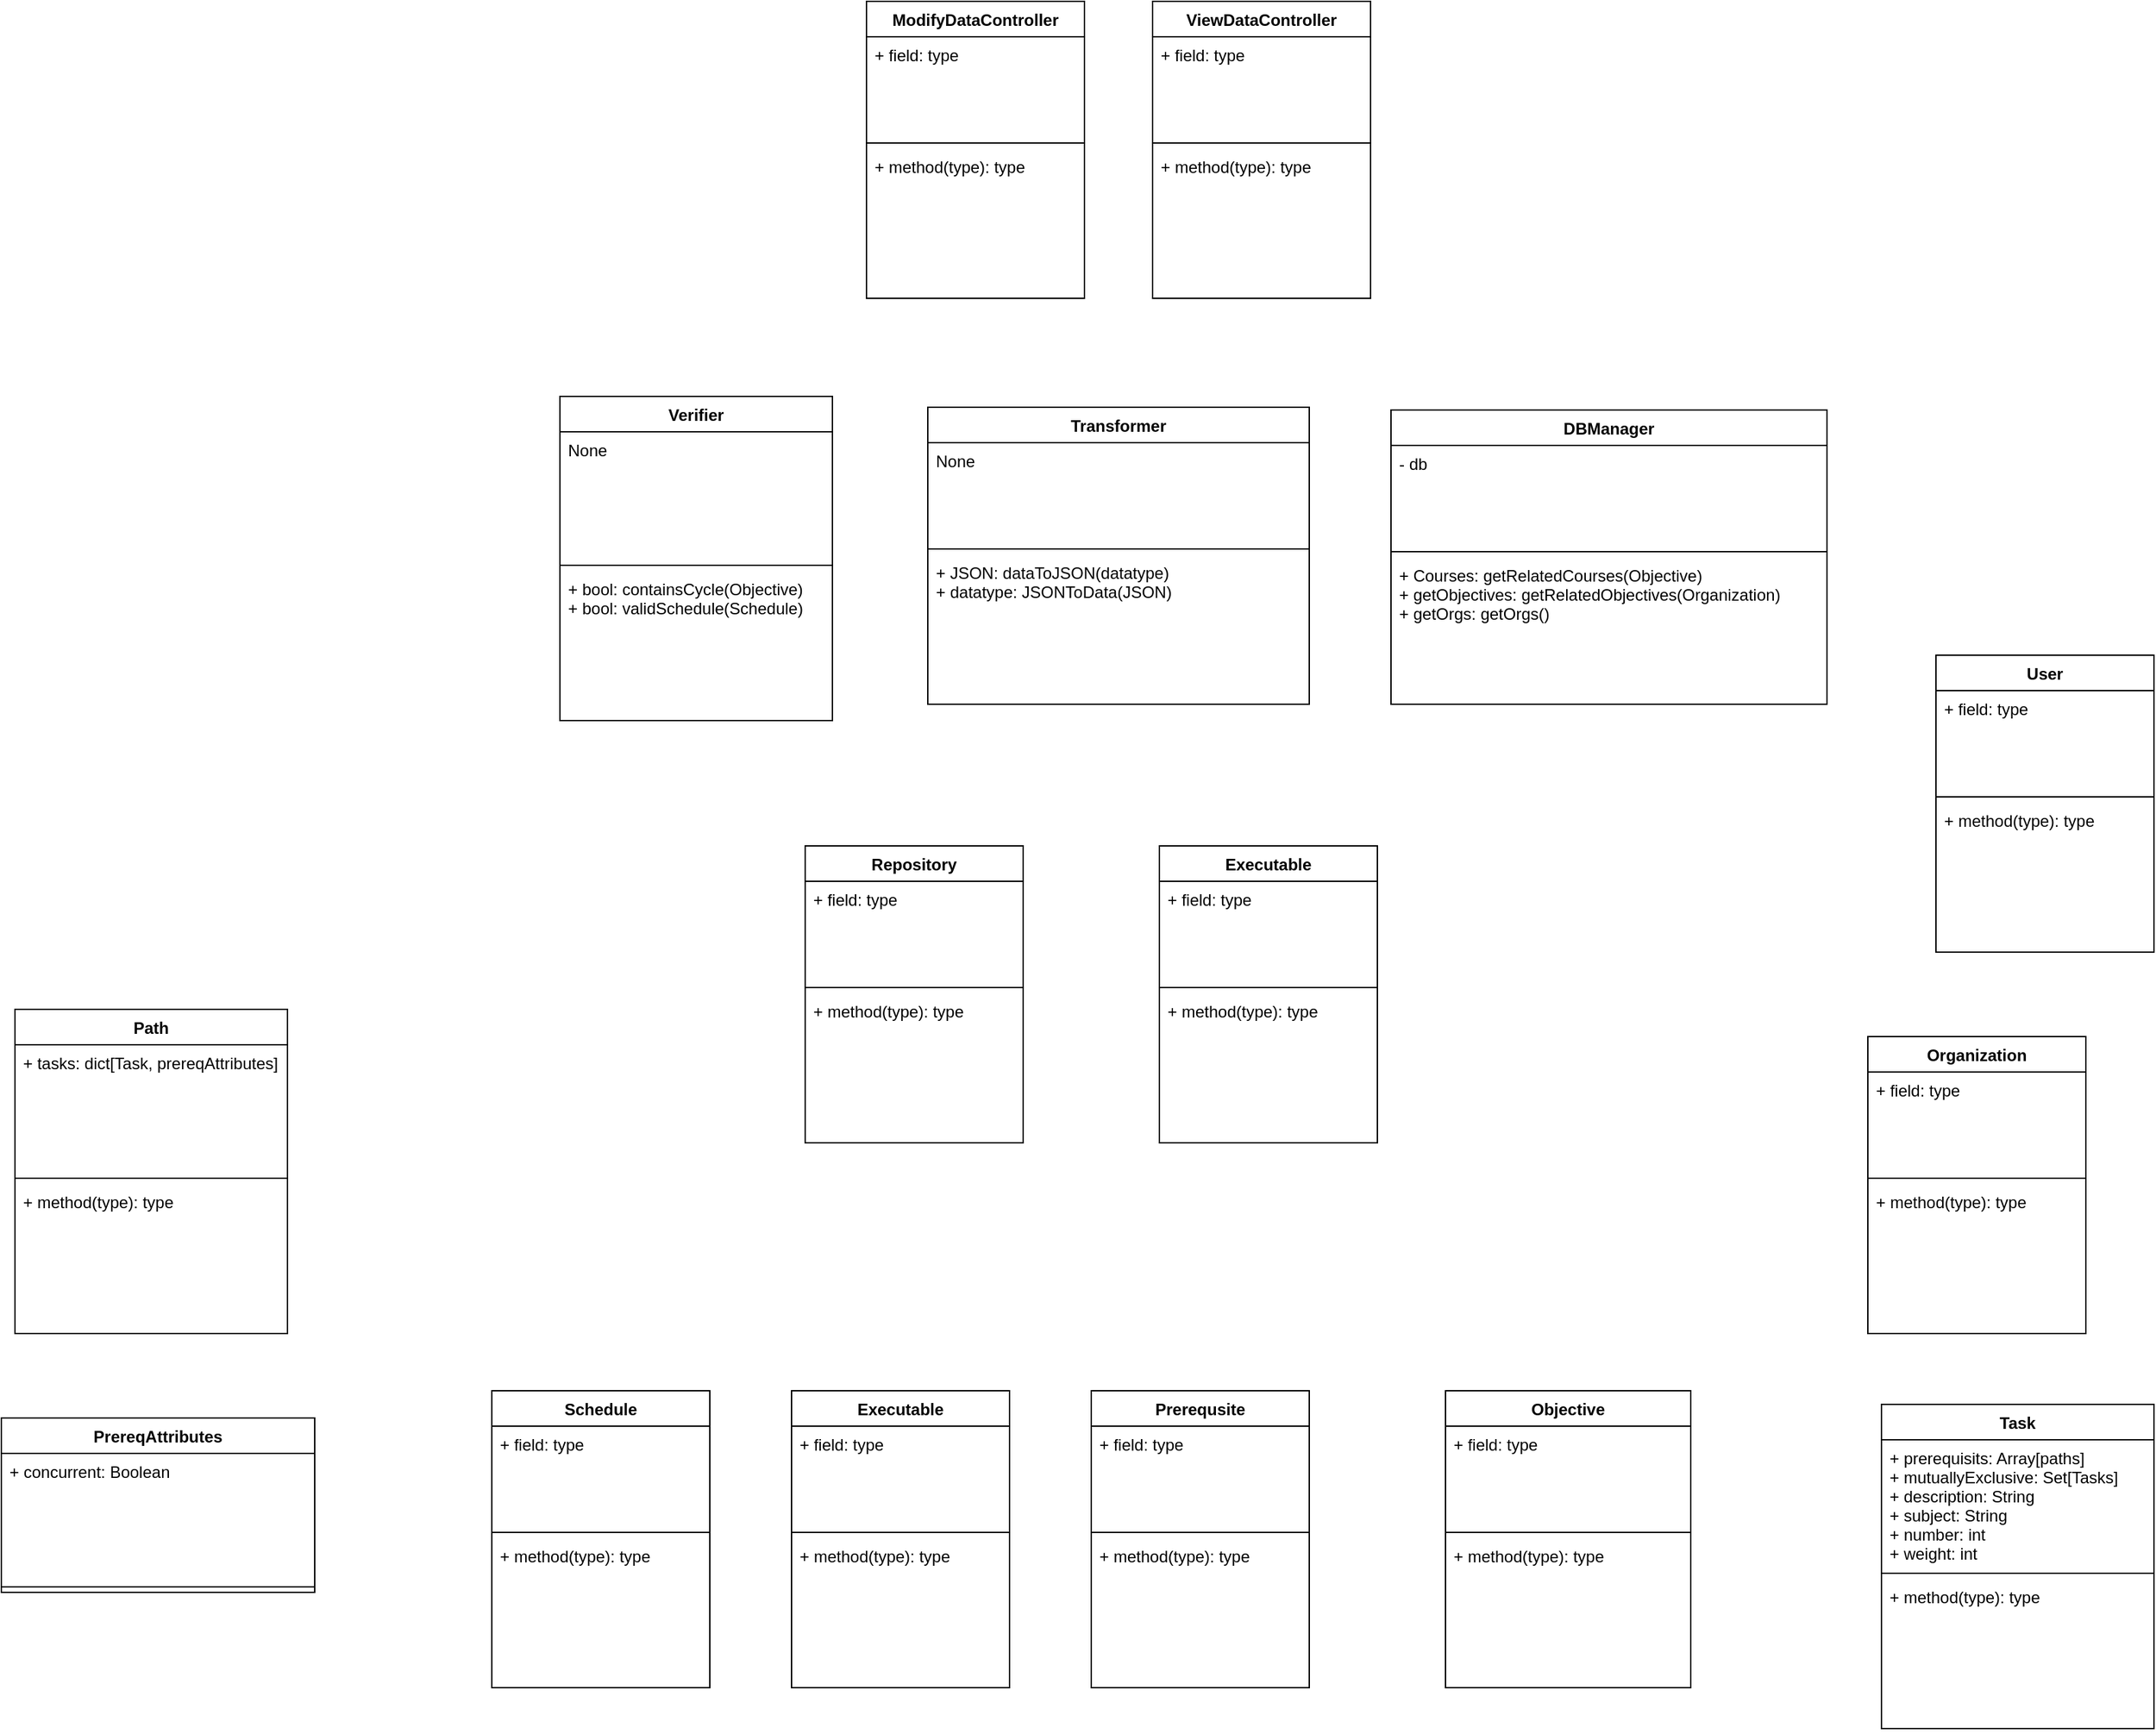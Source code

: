 <mxfile version="19.0.2" type="device"><diagram id="bbCU0VkbhY1Hgf-dkS2y" name="Page-1"><mxGraphModel dx="1822" dy="1673" grid="1" gridSize="10" guides="1" tooltips="1" connect="1" arrows="1" fold="1" page="0" pageScale="1" pageWidth="850" pageHeight="1100" math="0" shadow="0"><root><mxCell id="0"/><mxCell id="1" parent="0"/><mxCell id="4WEtXTygYSFlUMNQ7nrB-1" value="Schedule" style="swimlane;fontStyle=1;align=center;verticalAlign=top;childLayout=stackLayout;horizontal=1;startSize=26;horizontalStack=0;resizeParent=1;resizeParentMax=0;resizeLast=0;collapsible=1;marginBottom=0;" parent="1" vertex="1"><mxGeometry x="20" y="400" width="160" height="218" as="geometry"/></mxCell><mxCell id="4WEtXTygYSFlUMNQ7nrB-2" value="+ field: type" style="text;strokeColor=none;fillColor=none;align=left;verticalAlign=top;spacingLeft=4;spacingRight=4;overflow=hidden;rotatable=0;points=[[0,0.5],[1,0.5]];portConstraint=eastwest;" parent="4WEtXTygYSFlUMNQ7nrB-1" vertex="1"><mxGeometry y="26" width="160" height="74" as="geometry"/></mxCell><mxCell id="4WEtXTygYSFlUMNQ7nrB-3" value="" style="line;strokeWidth=1;fillColor=none;align=left;verticalAlign=middle;spacingTop=-1;spacingLeft=3;spacingRight=3;rotatable=0;labelPosition=right;points=[];portConstraint=eastwest;" parent="4WEtXTygYSFlUMNQ7nrB-1" vertex="1"><mxGeometry y="100" width="160" height="8" as="geometry"/></mxCell><mxCell id="4WEtXTygYSFlUMNQ7nrB-4" value="+ method(type): type" style="text;strokeColor=none;fillColor=none;align=left;verticalAlign=top;spacingLeft=4;spacingRight=4;overflow=hidden;rotatable=0;points=[[0,0.5],[1,0.5]];portConstraint=eastwest;" parent="4WEtXTygYSFlUMNQ7nrB-1" vertex="1"><mxGeometry y="108" width="160" height="110" as="geometry"/></mxCell><mxCell id="4WEtXTygYSFlUMNQ7nrB-5" value="Executable" style="swimlane;fontStyle=1;align=center;verticalAlign=top;childLayout=stackLayout;horizontal=1;startSize=26;horizontalStack=0;resizeParent=1;resizeParentMax=0;resizeLast=0;collapsible=1;marginBottom=0;" parent="1" vertex="1"><mxGeometry x="240" y="400" width="160" height="218" as="geometry"/></mxCell><mxCell id="4WEtXTygYSFlUMNQ7nrB-6" value="+ field: type" style="text;strokeColor=none;fillColor=none;align=left;verticalAlign=top;spacingLeft=4;spacingRight=4;overflow=hidden;rotatable=0;points=[[0,0.5],[1,0.5]];portConstraint=eastwest;" parent="4WEtXTygYSFlUMNQ7nrB-5" vertex="1"><mxGeometry y="26" width="160" height="74" as="geometry"/></mxCell><mxCell id="4WEtXTygYSFlUMNQ7nrB-7" value="" style="line;strokeWidth=1;fillColor=none;align=left;verticalAlign=middle;spacingTop=-1;spacingLeft=3;spacingRight=3;rotatable=0;labelPosition=right;points=[];portConstraint=eastwest;" parent="4WEtXTygYSFlUMNQ7nrB-5" vertex="1"><mxGeometry y="100" width="160" height="8" as="geometry"/></mxCell><mxCell id="4WEtXTygYSFlUMNQ7nrB-8" value="+ method(type): type" style="text;strokeColor=none;fillColor=none;align=left;verticalAlign=top;spacingLeft=4;spacingRight=4;overflow=hidden;rotatable=0;points=[[0,0.5],[1,0.5]];portConstraint=eastwest;" parent="4WEtXTygYSFlUMNQ7nrB-5" vertex="1"><mxGeometry y="108" width="160" height="110" as="geometry"/></mxCell><mxCell id="4WEtXTygYSFlUMNQ7nrB-9" value="Prerequsite" style="swimlane;fontStyle=1;align=center;verticalAlign=top;childLayout=stackLayout;horizontal=1;startSize=26;horizontalStack=0;resizeParent=1;resizeParentMax=0;resizeLast=0;collapsible=1;marginBottom=0;" parent="1" vertex="1"><mxGeometry x="460" y="400" width="160" height="218" as="geometry"/></mxCell><mxCell id="4WEtXTygYSFlUMNQ7nrB-10" value="+ field: type" style="text;strokeColor=none;fillColor=none;align=left;verticalAlign=top;spacingLeft=4;spacingRight=4;overflow=hidden;rotatable=0;points=[[0,0.5],[1,0.5]];portConstraint=eastwest;" parent="4WEtXTygYSFlUMNQ7nrB-9" vertex="1"><mxGeometry y="26" width="160" height="74" as="geometry"/></mxCell><mxCell id="4WEtXTygYSFlUMNQ7nrB-11" value="" style="line;strokeWidth=1;fillColor=none;align=left;verticalAlign=middle;spacingTop=-1;spacingLeft=3;spacingRight=3;rotatable=0;labelPosition=right;points=[];portConstraint=eastwest;" parent="4WEtXTygYSFlUMNQ7nrB-9" vertex="1"><mxGeometry y="100" width="160" height="8" as="geometry"/></mxCell><mxCell id="4WEtXTygYSFlUMNQ7nrB-12" value="+ method(type): type" style="text;strokeColor=none;fillColor=none;align=left;verticalAlign=top;spacingLeft=4;spacingRight=4;overflow=hidden;rotatable=0;points=[[0,0.5],[1,0.5]];portConstraint=eastwest;" parent="4WEtXTygYSFlUMNQ7nrB-9" vertex="1"><mxGeometry y="108" width="160" height="110" as="geometry"/></mxCell><mxCell id="4WEtXTygYSFlUMNQ7nrB-13" value="Task" style="swimlane;fontStyle=1;align=center;verticalAlign=top;childLayout=stackLayout;horizontal=1;startSize=26;horizontalStack=0;resizeParent=1;resizeParentMax=0;resizeLast=0;collapsible=1;marginBottom=0;" parent="1" vertex="1"><mxGeometry x="1040" y="410" width="200" height="238" as="geometry"/></mxCell><mxCell id="4WEtXTygYSFlUMNQ7nrB-14" value="+ prerequisits: Array[paths]&#10;+ mutuallyExclusive: Set[Tasks]&#10;+ description: String&#10;+ subject: String&#10;+ number: int&#10;+ weight: int&#10;" style="text;strokeColor=none;fillColor=none;align=left;verticalAlign=top;spacingLeft=4;spacingRight=4;overflow=hidden;rotatable=0;points=[[0,0.5],[1,0.5]];portConstraint=eastwest;" parent="4WEtXTygYSFlUMNQ7nrB-13" vertex="1"><mxGeometry y="26" width="200" height="94" as="geometry"/></mxCell><mxCell id="4WEtXTygYSFlUMNQ7nrB-15" value="" style="line;strokeWidth=1;fillColor=none;align=left;verticalAlign=middle;spacingTop=-1;spacingLeft=3;spacingRight=3;rotatable=0;labelPosition=right;points=[];portConstraint=eastwest;" parent="4WEtXTygYSFlUMNQ7nrB-13" vertex="1"><mxGeometry y="120" width="200" height="8" as="geometry"/></mxCell><mxCell id="4WEtXTygYSFlUMNQ7nrB-16" value="+ method(type): type" style="text;strokeColor=none;fillColor=none;align=left;verticalAlign=top;spacingLeft=4;spacingRight=4;overflow=hidden;rotatable=0;points=[[0,0.5],[1,0.5]];portConstraint=eastwest;" parent="4WEtXTygYSFlUMNQ7nrB-13" vertex="1"><mxGeometry y="128" width="200" height="110" as="geometry"/></mxCell><mxCell id="4WEtXTygYSFlUMNQ7nrB-17" value="Objective" style="swimlane;fontStyle=1;align=center;verticalAlign=top;childLayout=stackLayout;horizontal=1;startSize=26;horizontalStack=0;resizeParent=1;resizeParentMax=0;resizeLast=0;collapsible=1;marginBottom=0;" parent="1" vertex="1"><mxGeometry x="720" y="400" width="180" height="218" as="geometry"/></mxCell><mxCell id="4WEtXTygYSFlUMNQ7nrB-18" value="+ field: type" style="text;strokeColor=none;fillColor=none;align=left;verticalAlign=top;spacingLeft=4;spacingRight=4;overflow=hidden;rotatable=0;points=[[0,0.5],[1,0.5]];portConstraint=eastwest;" parent="4WEtXTygYSFlUMNQ7nrB-17" vertex="1"><mxGeometry y="26" width="180" height="74" as="geometry"/></mxCell><mxCell id="4WEtXTygYSFlUMNQ7nrB-19" value="" style="line;strokeWidth=1;fillColor=none;align=left;verticalAlign=middle;spacingTop=-1;spacingLeft=3;spacingRight=3;rotatable=0;labelPosition=right;points=[];portConstraint=eastwest;" parent="4WEtXTygYSFlUMNQ7nrB-17" vertex="1"><mxGeometry y="100" width="180" height="8" as="geometry"/></mxCell><mxCell id="4WEtXTygYSFlUMNQ7nrB-20" value="+ method(type): type" style="text;strokeColor=none;fillColor=none;align=left;verticalAlign=top;spacingLeft=4;spacingRight=4;overflow=hidden;rotatable=0;points=[[0,0.5],[1,0.5]];portConstraint=eastwest;" parent="4WEtXTygYSFlUMNQ7nrB-17" vertex="1"><mxGeometry y="108" width="180" height="110" as="geometry"/></mxCell><mxCell id="4WEtXTygYSFlUMNQ7nrB-21" value="Organization" style="swimlane;fontStyle=1;align=center;verticalAlign=top;childLayout=stackLayout;horizontal=1;startSize=26;horizontalStack=0;resizeParent=1;resizeParentMax=0;resizeLast=0;collapsible=1;marginBottom=0;" parent="1" vertex="1"><mxGeometry x="1030" y="140" width="160" height="218" as="geometry"/></mxCell><mxCell id="4WEtXTygYSFlUMNQ7nrB-22" value="+ field: type" style="text;strokeColor=none;fillColor=none;align=left;verticalAlign=top;spacingLeft=4;spacingRight=4;overflow=hidden;rotatable=0;points=[[0,0.5],[1,0.5]];portConstraint=eastwest;" parent="4WEtXTygYSFlUMNQ7nrB-21" vertex="1"><mxGeometry y="26" width="160" height="74" as="geometry"/></mxCell><mxCell id="4WEtXTygYSFlUMNQ7nrB-23" value="" style="line;strokeWidth=1;fillColor=none;align=left;verticalAlign=middle;spacingTop=-1;spacingLeft=3;spacingRight=3;rotatable=0;labelPosition=right;points=[];portConstraint=eastwest;" parent="4WEtXTygYSFlUMNQ7nrB-21" vertex="1"><mxGeometry y="100" width="160" height="8" as="geometry"/></mxCell><mxCell id="4WEtXTygYSFlUMNQ7nrB-24" value="+ method(type): type" style="text;strokeColor=none;fillColor=none;align=left;verticalAlign=top;spacingLeft=4;spacingRight=4;overflow=hidden;rotatable=0;points=[[0,0.5],[1,0.5]];portConstraint=eastwest;" parent="4WEtXTygYSFlUMNQ7nrB-21" vertex="1"><mxGeometry y="108" width="160" height="110" as="geometry"/></mxCell><mxCell id="4WEtXTygYSFlUMNQ7nrB-25" value="User" style="swimlane;fontStyle=1;align=center;verticalAlign=top;childLayout=stackLayout;horizontal=1;startSize=26;horizontalStack=0;resizeParent=1;resizeParentMax=0;resizeLast=0;collapsible=1;marginBottom=0;" parent="1" vertex="1"><mxGeometry x="1080" y="-140" width="160" height="218" as="geometry"/></mxCell><mxCell id="4WEtXTygYSFlUMNQ7nrB-26" value="+ field: type" style="text;strokeColor=none;fillColor=none;align=left;verticalAlign=top;spacingLeft=4;spacingRight=4;overflow=hidden;rotatable=0;points=[[0,0.5],[1,0.5]];portConstraint=eastwest;" parent="4WEtXTygYSFlUMNQ7nrB-25" vertex="1"><mxGeometry y="26" width="160" height="74" as="geometry"/></mxCell><mxCell id="4WEtXTygYSFlUMNQ7nrB-27" value="" style="line;strokeWidth=1;fillColor=none;align=left;verticalAlign=middle;spacingTop=-1;spacingLeft=3;spacingRight=3;rotatable=0;labelPosition=right;points=[];portConstraint=eastwest;" parent="4WEtXTygYSFlUMNQ7nrB-25" vertex="1"><mxGeometry y="100" width="160" height="8" as="geometry"/></mxCell><mxCell id="4WEtXTygYSFlUMNQ7nrB-28" value="+ method(type): type" style="text;strokeColor=none;fillColor=none;align=left;verticalAlign=top;spacingLeft=4;spacingRight=4;overflow=hidden;rotatable=0;points=[[0,0.5],[1,0.5]];portConstraint=eastwest;" parent="4WEtXTygYSFlUMNQ7nrB-25" vertex="1"><mxGeometry y="108" width="160" height="110" as="geometry"/></mxCell><mxCell id="4WEtXTygYSFlUMNQ7nrB-29" value="Path" style="swimlane;fontStyle=1;align=center;verticalAlign=top;childLayout=stackLayout;horizontal=1;startSize=26;horizontalStack=0;resizeParent=1;resizeParentMax=0;resizeLast=0;collapsible=1;marginBottom=0;" parent="1" vertex="1"><mxGeometry x="-330" y="120" width="200" height="238" as="geometry"/></mxCell><mxCell id="4WEtXTygYSFlUMNQ7nrB-30" value="+ tasks: dict[Task, prereqAttributes]" style="text;strokeColor=none;fillColor=none;align=left;verticalAlign=top;spacingLeft=4;spacingRight=4;overflow=hidden;rotatable=0;points=[[0,0.5],[1,0.5]];portConstraint=eastwest;" parent="4WEtXTygYSFlUMNQ7nrB-29" vertex="1"><mxGeometry y="26" width="200" height="94" as="geometry"/></mxCell><mxCell id="4WEtXTygYSFlUMNQ7nrB-31" value="" style="line;strokeWidth=1;fillColor=none;align=left;verticalAlign=middle;spacingTop=-1;spacingLeft=3;spacingRight=3;rotatable=0;labelPosition=right;points=[];portConstraint=eastwest;" parent="4WEtXTygYSFlUMNQ7nrB-29" vertex="1"><mxGeometry y="120" width="200" height="8" as="geometry"/></mxCell><mxCell id="4WEtXTygYSFlUMNQ7nrB-32" value="+ method(type): type" style="text;strokeColor=none;fillColor=none;align=left;verticalAlign=top;spacingLeft=4;spacingRight=4;overflow=hidden;rotatable=0;points=[[0,0.5],[1,0.5]];portConstraint=eastwest;" parent="4WEtXTygYSFlUMNQ7nrB-29" vertex="1"><mxGeometry y="128" width="200" height="110" as="geometry"/></mxCell><mxCell id="4WEtXTygYSFlUMNQ7nrB-33" value="PrereqAttributes" style="swimlane;fontStyle=1;align=center;verticalAlign=top;childLayout=stackLayout;horizontal=1;startSize=26;horizontalStack=0;resizeParent=1;resizeParentMax=0;resizeLast=0;collapsible=1;marginBottom=0;" parent="1" vertex="1"><mxGeometry x="-340" y="420" width="230" height="128" as="geometry"/></mxCell><mxCell id="4WEtXTygYSFlUMNQ7nrB-34" value="+ concurrent: Boolean" style="text;strokeColor=none;fillColor=none;align=left;verticalAlign=top;spacingLeft=4;spacingRight=4;overflow=hidden;rotatable=0;points=[[0,0.5],[1,0.5]];portConstraint=eastwest;" parent="4WEtXTygYSFlUMNQ7nrB-33" vertex="1"><mxGeometry y="26" width="230" height="94" as="geometry"/></mxCell><mxCell id="4WEtXTygYSFlUMNQ7nrB-35" value="" style="line;strokeWidth=1;fillColor=none;align=left;verticalAlign=middle;spacingTop=-1;spacingLeft=3;spacingRight=3;rotatable=0;labelPosition=right;points=[];portConstraint=eastwest;" parent="4WEtXTygYSFlUMNQ7nrB-33" vertex="1"><mxGeometry y="120" width="230" height="8" as="geometry"/></mxCell><mxCell id="0O0T_Ss1x0rcagDBLe_M-1" value="Verifier" style="swimlane;fontStyle=1;align=center;verticalAlign=top;childLayout=stackLayout;horizontal=1;startSize=26;horizontalStack=0;resizeParent=1;resizeParentMax=0;resizeLast=0;collapsible=1;marginBottom=0;" parent="1" vertex="1"><mxGeometry x="70" y="-330" width="200" height="238" as="geometry"/></mxCell><mxCell id="0O0T_Ss1x0rcagDBLe_M-2" value="None" style="text;strokeColor=none;fillColor=none;align=left;verticalAlign=top;spacingLeft=4;spacingRight=4;overflow=hidden;rotatable=0;points=[[0,0.5],[1,0.5]];portConstraint=eastwest;" parent="0O0T_Ss1x0rcagDBLe_M-1" vertex="1"><mxGeometry y="26" width="200" height="94" as="geometry"/></mxCell><mxCell id="0O0T_Ss1x0rcagDBLe_M-3" value="" style="line;strokeWidth=1;fillColor=none;align=left;verticalAlign=middle;spacingTop=-1;spacingLeft=3;spacingRight=3;rotatable=0;labelPosition=right;points=[];portConstraint=eastwest;" parent="0O0T_Ss1x0rcagDBLe_M-1" vertex="1"><mxGeometry y="120" width="200" height="8" as="geometry"/></mxCell><mxCell id="0O0T_Ss1x0rcagDBLe_M-4" value="+ bool: containsCycle(Objective)&#10;+ bool: validSchedule(Schedule)" style="text;strokeColor=none;fillColor=none;align=left;verticalAlign=top;spacingLeft=4;spacingRight=4;overflow=hidden;rotatable=0;points=[[0,0.5],[1,0.5]];portConstraint=eastwest;" parent="0O0T_Ss1x0rcagDBLe_M-1" vertex="1"><mxGeometry y="128" width="200" height="110" as="geometry"/></mxCell><mxCell id="CQN3uIbu6oEeflGG-rip-1" value="Transformer" style="swimlane;fontStyle=1;align=center;verticalAlign=top;childLayout=stackLayout;horizontal=1;startSize=26;horizontalStack=0;resizeParent=1;resizeParentMax=0;resizeLast=0;collapsible=1;marginBottom=0;" parent="1" vertex="1"><mxGeometry x="340" y="-322" width="280" height="218" as="geometry"/></mxCell><mxCell id="CQN3uIbu6oEeflGG-rip-2" value="None" style="text;strokeColor=none;fillColor=none;align=left;verticalAlign=top;spacingLeft=4;spacingRight=4;overflow=hidden;rotatable=0;points=[[0,0.5],[1,0.5]];portConstraint=eastwest;" parent="CQN3uIbu6oEeflGG-rip-1" vertex="1"><mxGeometry y="26" width="280" height="74" as="geometry"/></mxCell><mxCell id="CQN3uIbu6oEeflGG-rip-3" value="" style="line;strokeWidth=1;fillColor=none;align=left;verticalAlign=middle;spacingTop=-1;spacingLeft=3;spacingRight=3;rotatable=0;labelPosition=right;points=[];portConstraint=eastwest;" parent="CQN3uIbu6oEeflGG-rip-1" vertex="1"><mxGeometry y="100" width="280" height="8" as="geometry"/></mxCell><mxCell id="CQN3uIbu6oEeflGG-rip-4" value="+ JSON: dataToJSON(datatype)&#10;+ datatype: JSONToData(JSON)" style="text;strokeColor=none;fillColor=none;align=left;verticalAlign=top;spacingLeft=4;spacingRight=4;overflow=hidden;rotatable=0;points=[[0,0.5],[1,0.5]];portConstraint=eastwest;" parent="CQN3uIbu6oEeflGG-rip-1" vertex="1"><mxGeometry y="108" width="280" height="110" as="geometry"/></mxCell><mxCell id="lMmqcstiwwOht0n4stKl-1" value="DBManager" style="swimlane;fontStyle=1;align=center;verticalAlign=top;childLayout=stackLayout;horizontal=1;startSize=26;horizontalStack=0;resizeParent=1;resizeParentMax=0;resizeLast=0;collapsible=1;marginBottom=0;" parent="1" vertex="1"><mxGeometry x="680" y="-320" width="320" height="216" as="geometry"/></mxCell><mxCell id="lMmqcstiwwOht0n4stKl-2" value="- db" style="text;strokeColor=none;fillColor=none;align=left;verticalAlign=top;spacingLeft=4;spacingRight=4;overflow=hidden;rotatable=0;points=[[0,0.5],[1,0.5]];portConstraint=eastwest;" parent="lMmqcstiwwOht0n4stKl-1" vertex="1"><mxGeometry y="26" width="320" height="74" as="geometry"/></mxCell><mxCell id="lMmqcstiwwOht0n4stKl-3" value="" style="line;strokeWidth=1;fillColor=none;align=left;verticalAlign=middle;spacingTop=-1;spacingLeft=3;spacingRight=3;rotatable=0;labelPosition=right;points=[];portConstraint=eastwest;" parent="lMmqcstiwwOht0n4stKl-1" vertex="1"><mxGeometry y="100" width="320" height="8" as="geometry"/></mxCell><mxCell id="lMmqcstiwwOht0n4stKl-4" value="+ Courses: getRelatedCourses(Objective)&#10;+ getObjectives: getRelatedObjectives(Organization)&#10;+ getOrgs: getOrgs()" style="text;strokeColor=none;fillColor=none;align=left;verticalAlign=top;spacingLeft=4;spacingRight=4;overflow=hidden;rotatable=0;points=[[0,0.5],[1,0.5]];portConstraint=eastwest;" parent="lMmqcstiwwOht0n4stKl-1" vertex="1"><mxGeometry y="108" width="320" height="108" as="geometry"/></mxCell><mxCell id="lMmqcstiwwOht0n4stKl-5" value="ModifyDataController" style="swimlane;fontStyle=1;align=center;verticalAlign=top;childLayout=stackLayout;horizontal=1;startSize=26;horizontalStack=0;resizeParent=1;resizeParentMax=0;resizeLast=0;collapsible=1;marginBottom=0;" parent="1" vertex="1"><mxGeometry x="295" y="-620" width="160" height="218" as="geometry"/></mxCell><mxCell id="lMmqcstiwwOht0n4stKl-6" value="+ field: type" style="text;strokeColor=none;fillColor=none;align=left;verticalAlign=top;spacingLeft=4;spacingRight=4;overflow=hidden;rotatable=0;points=[[0,0.5],[1,0.5]];portConstraint=eastwest;" parent="lMmqcstiwwOht0n4stKl-5" vertex="1"><mxGeometry y="26" width="160" height="74" as="geometry"/></mxCell><mxCell id="lMmqcstiwwOht0n4stKl-7" value="" style="line;strokeWidth=1;fillColor=none;align=left;verticalAlign=middle;spacingTop=-1;spacingLeft=3;spacingRight=3;rotatable=0;labelPosition=right;points=[];portConstraint=eastwest;" parent="lMmqcstiwwOht0n4stKl-5" vertex="1"><mxGeometry y="100" width="160" height="8" as="geometry"/></mxCell><mxCell id="lMmqcstiwwOht0n4stKl-8" value="+ method(type): type" style="text;strokeColor=none;fillColor=none;align=left;verticalAlign=top;spacingLeft=4;spacingRight=4;overflow=hidden;rotatable=0;points=[[0,0.5],[1,0.5]];portConstraint=eastwest;" parent="lMmqcstiwwOht0n4stKl-5" vertex="1"><mxGeometry y="108" width="160" height="110" as="geometry"/></mxCell><mxCell id="lMmqcstiwwOht0n4stKl-9" value="Repository" style="swimlane;fontStyle=1;align=center;verticalAlign=top;childLayout=stackLayout;horizontal=1;startSize=26;horizontalStack=0;resizeParent=1;resizeParentMax=0;resizeLast=0;collapsible=1;marginBottom=0;" parent="1" vertex="1"><mxGeometry x="250" width="160" height="218" as="geometry"/></mxCell><mxCell id="lMmqcstiwwOht0n4stKl-10" value="+ field: type" style="text;strokeColor=none;fillColor=none;align=left;verticalAlign=top;spacingLeft=4;spacingRight=4;overflow=hidden;rotatable=0;points=[[0,0.5],[1,0.5]];portConstraint=eastwest;" parent="lMmqcstiwwOht0n4stKl-9" vertex="1"><mxGeometry y="26" width="160" height="74" as="geometry"/></mxCell><mxCell id="lMmqcstiwwOht0n4stKl-11" value="" style="line;strokeWidth=1;fillColor=none;align=left;verticalAlign=middle;spacingTop=-1;spacingLeft=3;spacingRight=3;rotatable=0;labelPosition=right;points=[];portConstraint=eastwest;" parent="lMmqcstiwwOht0n4stKl-9" vertex="1"><mxGeometry y="100" width="160" height="8" as="geometry"/></mxCell><mxCell id="lMmqcstiwwOht0n4stKl-12" value="+ method(type): type" style="text;strokeColor=none;fillColor=none;align=left;verticalAlign=top;spacingLeft=4;spacingRight=4;overflow=hidden;rotatable=0;points=[[0,0.5],[1,0.5]];portConstraint=eastwest;" parent="lMmqcstiwwOht0n4stKl-9" vertex="1"><mxGeometry y="108" width="160" height="110" as="geometry"/></mxCell><mxCell id="lMmqcstiwwOht0n4stKl-13" value="Executable" style="swimlane;fontStyle=1;align=center;verticalAlign=top;childLayout=stackLayout;horizontal=1;startSize=26;horizontalStack=0;resizeParent=1;resizeParentMax=0;resizeLast=0;collapsible=1;marginBottom=0;" parent="1" vertex="1"><mxGeometry x="510" width="160" height="218" as="geometry"/></mxCell><mxCell id="lMmqcstiwwOht0n4stKl-14" value="+ field: type" style="text;strokeColor=none;fillColor=none;align=left;verticalAlign=top;spacingLeft=4;spacingRight=4;overflow=hidden;rotatable=0;points=[[0,0.5],[1,0.5]];portConstraint=eastwest;" parent="lMmqcstiwwOht0n4stKl-13" vertex="1"><mxGeometry y="26" width="160" height="74" as="geometry"/></mxCell><mxCell id="lMmqcstiwwOht0n4stKl-15" value="" style="line;strokeWidth=1;fillColor=none;align=left;verticalAlign=middle;spacingTop=-1;spacingLeft=3;spacingRight=3;rotatable=0;labelPosition=right;points=[];portConstraint=eastwest;" parent="lMmqcstiwwOht0n4stKl-13" vertex="1"><mxGeometry y="100" width="160" height="8" as="geometry"/></mxCell><mxCell id="lMmqcstiwwOht0n4stKl-16" value="+ method(type): type" style="text;strokeColor=none;fillColor=none;align=left;verticalAlign=top;spacingLeft=4;spacingRight=4;overflow=hidden;rotatable=0;points=[[0,0.5],[1,0.5]];portConstraint=eastwest;" parent="lMmqcstiwwOht0n4stKl-13" vertex="1"><mxGeometry y="108" width="160" height="110" as="geometry"/></mxCell><mxCell id="lMmqcstiwwOht0n4stKl-17" value="ViewDataController" style="swimlane;fontStyle=1;align=center;verticalAlign=top;childLayout=stackLayout;horizontal=1;startSize=26;horizontalStack=0;resizeParent=1;resizeParentMax=0;resizeLast=0;collapsible=1;marginBottom=0;" parent="1" vertex="1"><mxGeometry x="505" y="-620" width="160" height="218" as="geometry"/></mxCell><mxCell id="lMmqcstiwwOht0n4stKl-18" value="+ field: type" style="text;strokeColor=none;fillColor=none;align=left;verticalAlign=top;spacingLeft=4;spacingRight=4;overflow=hidden;rotatable=0;points=[[0,0.5],[1,0.5]];portConstraint=eastwest;" parent="lMmqcstiwwOht0n4stKl-17" vertex="1"><mxGeometry y="26" width="160" height="74" as="geometry"/></mxCell><mxCell id="lMmqcstiwwOht0n4stKl-19" value="" style="line;strokeWidth=1;fillColor=none;align=left;verticalAlign=middle;spacingTop=-1;spacingLeft=3;spacingRight=3;rotatable=0;labelPosition=right;points=[];portConstraint=eastwest;" parent="lMmqcstiwwOht0n4stKl-17" vertex="1"><mxGeometry y="100" width="160" height="8" as="geometry"/></mxCell><mxCell id="lMmqcstiwwOht0n4stKl-20" value="+ method(type): type" style="text;strokeColor=none;fillColor=none;align=left;verticalAlign=top;spacingLeft=4;spacingRight=4;overflow=hidden;rotatable=0;points=[[0,0.5],[1,0.5]];portConstraint=eastwest;" parent="lMmqcstiwwOht0n4stKl-17" vertex="1"><mxGeometry y="108" width="160" height="110" as="geometry"/></mxCell></root></mxGraphModel></diagram></mxfile>